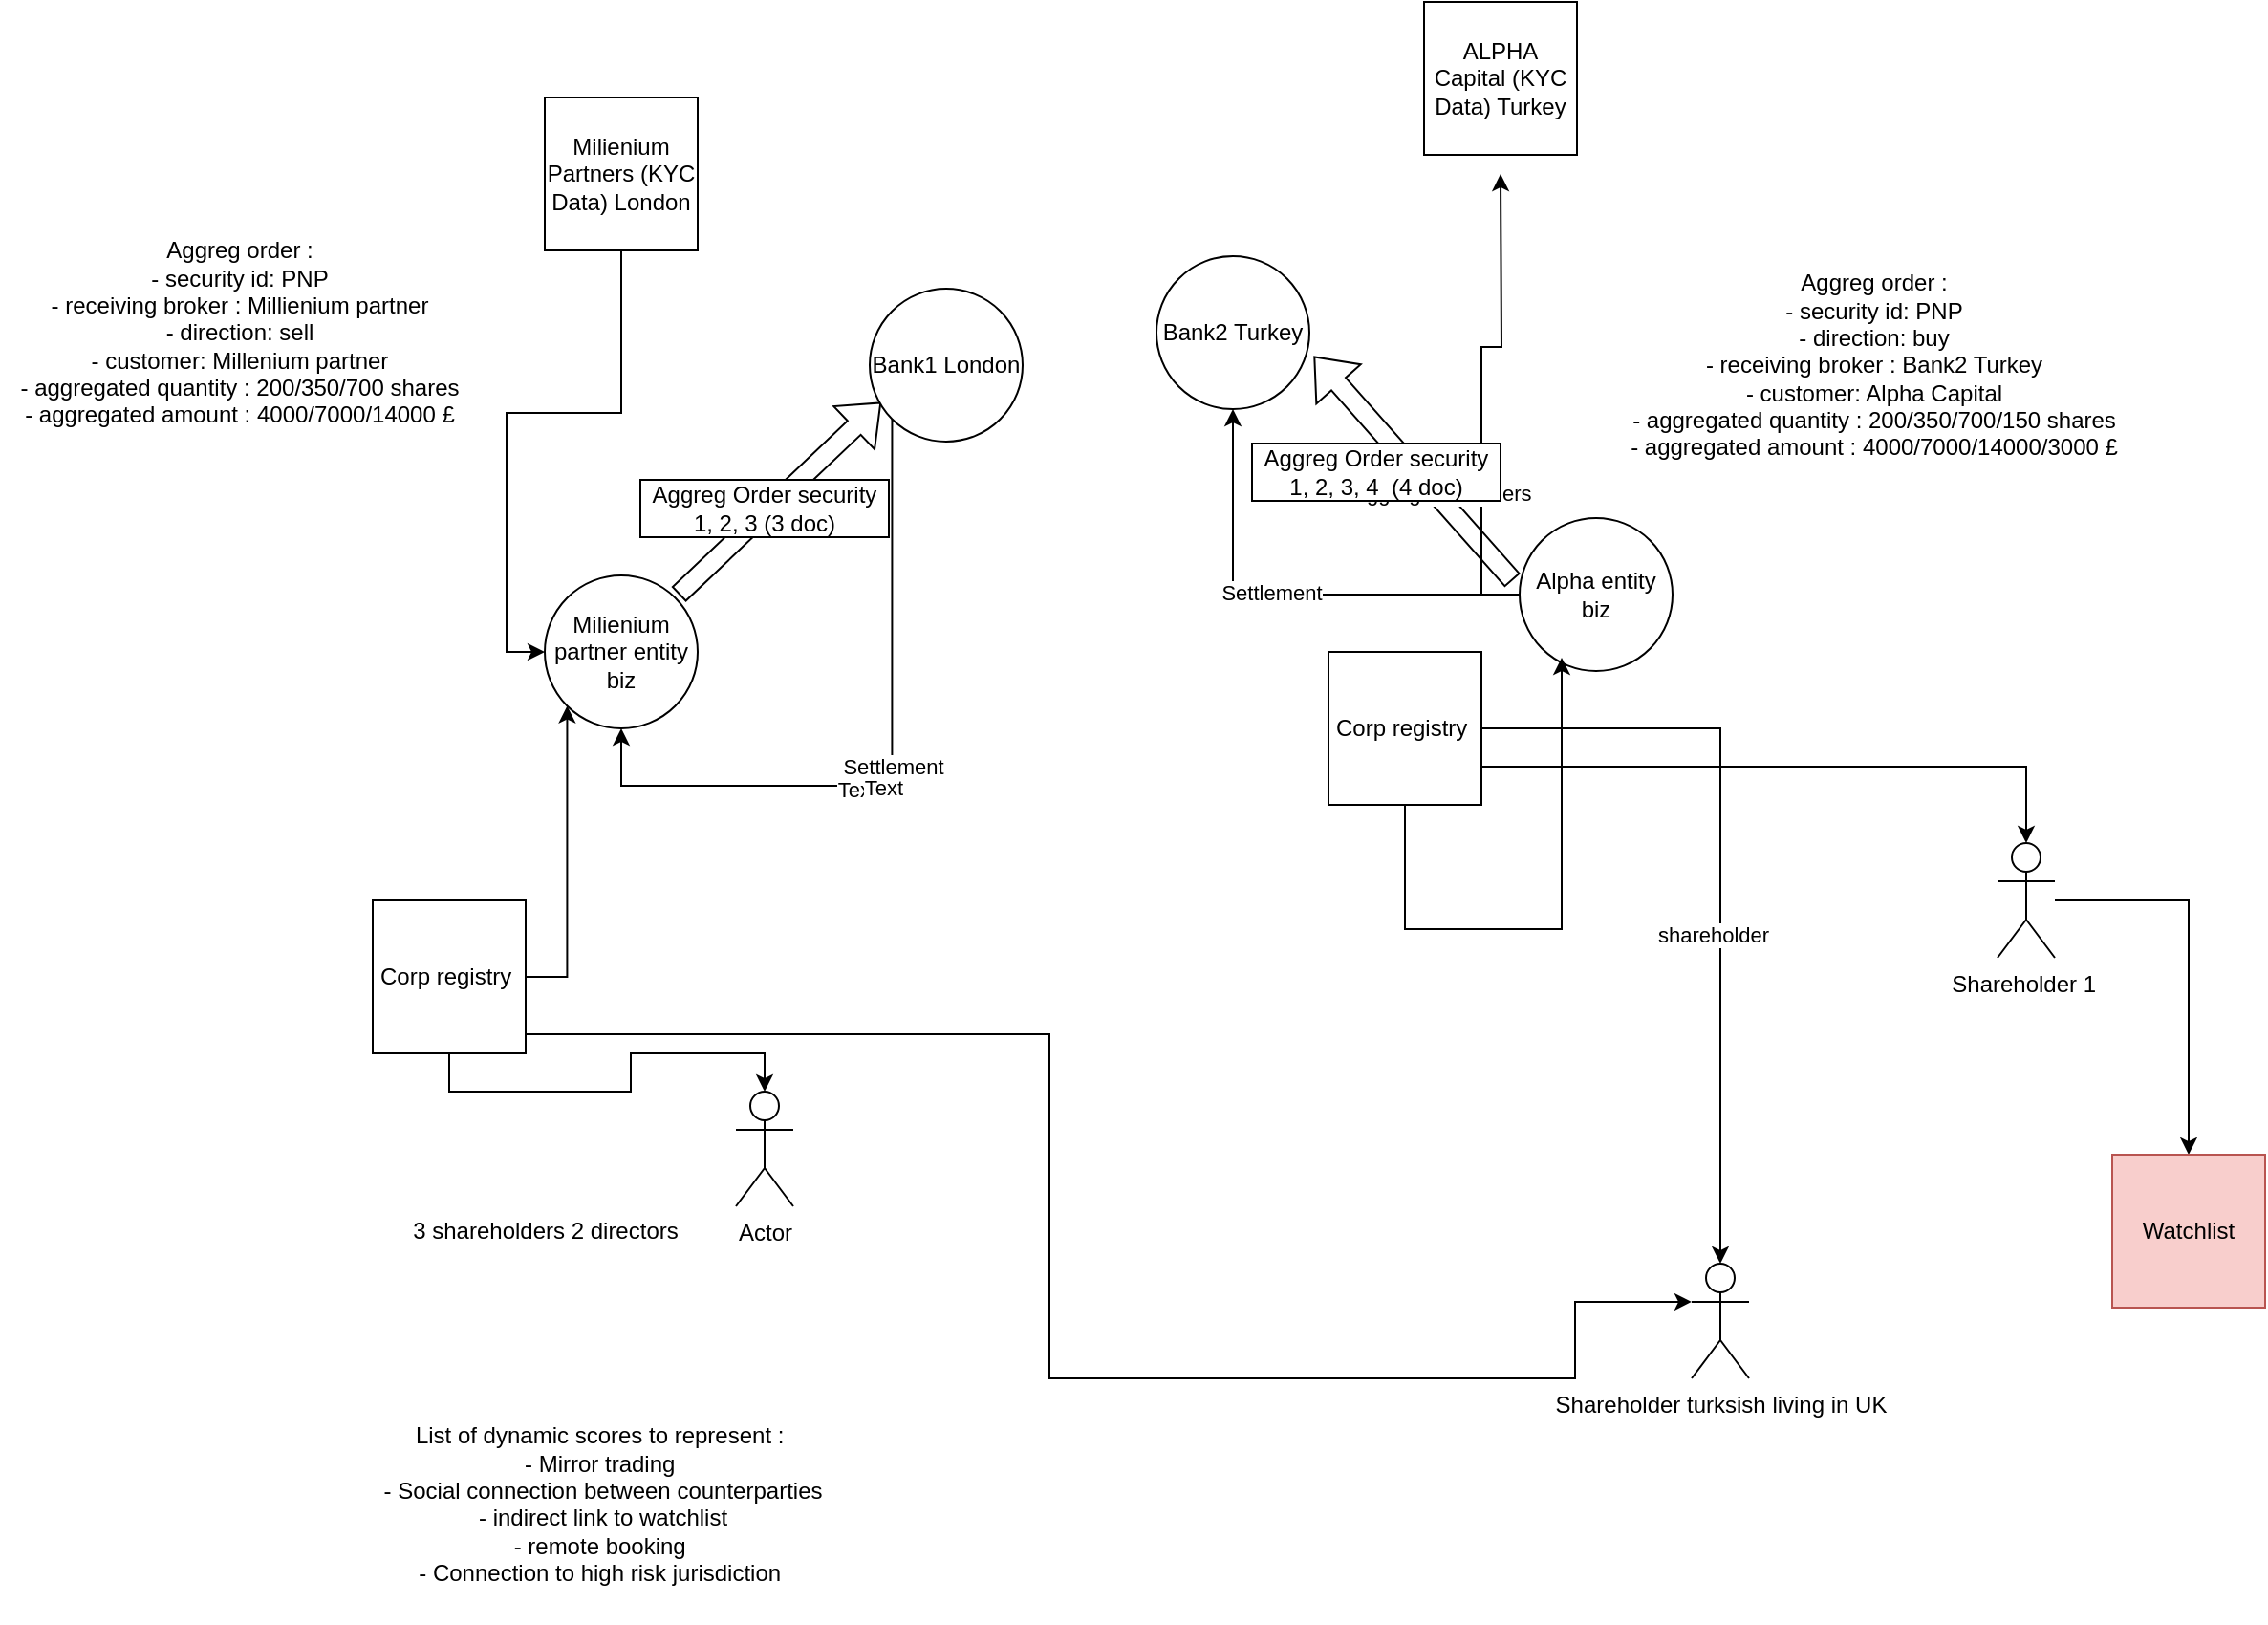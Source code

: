 <mxfile version="24.4.13" type="github">
  <diagram name="Page-1" id="Pn1A8JtH4fjMCvmGHNoi">
    <mxGraphModel dx="1961" dy="896" grid="1" gridSize="10" guides="1" tooltips="1" connect="1" arrows="1" fold="1" page="1" pageScale="1" pageWidth="827" pageHeight="1169" math="0" shadow="0">
      <root>
        <mxCell id="0" />
        <mxCell id="1" parent="0" />
        <mxCell id="2IZwbgm3AdFgwhGqmHC9-1" value="Milienium partner entity biz" style="ellipse;whiteSpace=wrap;html=1;aspect=fixed;" vertex="1" parent="1">
          <mxGeometry x="190" y="360" width="80" height="80" as="geometry" />
        </mxCell>
        <mxCell id="2IZwbgm3AdFgwhGqmHC9-3" style="edgeStyle=orthogonalEdgeStyle;rounded=0;orthogonalLoop=1;jettySize=auto;html=1;exitX=0.5;exitY=1;exitDx=0;exitDy=0;entryX=0;entryY=0.5;entryDx=0;entryDy=0;" edge="1" parent="1" source="2IZwbgm3AdFgwhGqmHC9-2" target="2IZwbgm3AdFgwhGqmHC9-1">
          <mxGeometry relative="1" as="geometry" />
        </mxCell>
        <mxCell id="2IZwbgm3AdFgwhGqmHC9-2" value="Milienium Partners (KYC Data) London" style="whiteSpace=wrap;html=1;aspect=fixed;" vertex="1" parent="1">
          <mxGeometry x="190" y="110" width="80" height="80" as="geometry" />
        </mxCell>
        <mxCell id="2IZwbgm3AdFgwhGqmHC9-4" value="ALPHA Capital (KYC Data) Turkey" style="whiteSpace=wrap;html=1;aspect=fixed;" vertex="1" parent="1">
          <mxGeometry x="650" y="60" width="80" height="80" as="geometry" />
        </mxCell>
        <mxCell id="2IZwbgm3AdFgwhGqmHC9-6" style="edgeStyle=orthogonalEdgeStyle;rounded=0;orthogonalLoop=1;jettySize=auto;html=1;" edge="1" parent="1" source="2IZwbgm3AdFgwhGqmHC9-5">
          <mxGeometry relative="1" as="geometry">
            <mxPoint x="690" y="150" as="targetPoint" />
          </mxGeometry>
        </mxCell>
        <mxCell id="2IZwbgm3AdFgwhGqmHC9-28" style="edgeStyle=orthogonalEdgeStyle;rounded=0;orthogonalLoop=1;jettySize=auto;html=1;entryX=0.5;entryY=1;entryDx=0;entryDy=0;" edge="1" parent="1" source="2IZwbgm3AdFgwhGqmHC9-5" target="2IZwbgm3AdFgwhGqmHC9-11">
          <mxGeometry relative="1" as="geometry" />
        </mxCell>
        <mxCell id="2IZwbgm3AdFgwhGqmHC9-31" value="Settlement" style="edgeLabel;html=1;align=center;verticalAlign=middle;resizable=0;points=[];" vertex="1" connectable="0" parent="2IZwbgm3AdFgwhGqmHC9-28">
          <mxGeometry x="0.045" y="-1" relative="1" as="geometry">
            <mxPoint x="-1" as="offset" />
          </mxGeometry>
        </mxCell>
        <mxCell id="2IZwbgm3AdFgwhGqmHC9-5" value="Alpha entity biz" style="ellipse;whiteSpace=wrap;html=1;aspect=fixed;" vertex="1" parent="1">
          <mxGeometry x="700" y="330" width="80" height="80" as="geometry" />
        </mxCell>
        <mxCell id="2IZwbgm3AdFgwhGqmHC9-8" value="" style="shape=flexArrow;endArrow=classic;html=1;rounded=0;entryX=0.075;entryY=0.742;entryDx=0;entryDy=0;entryPerimeter=0;" edge="1" parent="1" target="2IZwbgm3AdFgwhGqmHC9-10">
          <mxGeometry width="50" height="50" relative="1" as="geometry">
            <mxPoint x="260" y="370" as="sourcePoint" />
            <mxPoint x="310" y="320" as="targetPoint" />
          </mxGeometry>
        </mxCell>
        <mxCell id="2IZwbgm3AdFgwhGqmHC9-12" value="Aggregated Orders" style="edgeLabel;html=1;align=center;verticalAlign=middle;resizable=0;points=[];" vertex="1" connectable="0" parent="2IZwbgm3AdFgwhGqmHC9-8">
          <mxGeometry x="-0.24" y="-2" relative="1" as="geometry">
            <mxPoint as="offset" />
          </mxGeometry>
        </mxCell>
        <mxCell id="2IZwbgm3AdFgwhGqmHC9-10" value="Bank1 London" style="ellipse;whiteSpace=wrap;html=1;aspect=fixed;" vertex="1" parent="1">
          <mxGeometry x="360" y="210" width="80" height="80" as="geometry" />
        </mxCell>
        <mxCell id="2IZwbgm3AdFgwhGqmHC9-26" value="Settlement" style="edgeStyle=orthogonalEdgeStyle;rounded=0;orthogonalLoop=1;jettySize=auto;html=1;exitX=0;exitY=1;exitDx=0;exitDy=0;" edge="1" parent="1" source="2IZwbgm3AdFgwhGqmHC9-10" target="2IZwbgm3AdFgwhGqmHC9-1">
          <mxGeometry relative="1" as="geometry">
            <Array as="points">
              <mxPoint x="372" y="470" />
              <mxPoint x="230" y="470" />
            </Array>
          </mxGeometry>
        </mxCell>
        <mxCell id="2IZwbgm3AdFgwhGqmHC9-27" value="Text" style="edgeLabel;html=1;align=center;verticalAlign=middle;resizable=0;points=[];" vertex="1" connectable="0" parent="2IZwbgm3AdFgwhGqmHC9-26">
          <mxGeometry x="0.162" y="2" relative="1" as="geometry">
            <mxPoint as="offset" />
          </mxGeometry>
        </mxCell>
        <mxCell id="2IZwbgm3AdFgwhGqmHC9-29" value="Text" style="edgeLabel;html=1;align=center;verticalAlign=middle;resizable=0;points=[];" vertex="1" connectable="0" parent="2IZwbgm3AdFgwhGqmHC9-26">
          <mxGeometry x="0.083" y="1" relative="1" as="geometry">
            <mxPoint as="offset" />
          </mxGeometry>
        </mxCell>
        <mxCell id="2IZwbgm3AdFgwhGqmHC9-11" value="Bank2 Turkey" style="ellipse;whiteSpace=wrap;html=1;aspect=fixed;" vertex="1" parent="1">
          <mxGeometry x="510" y="193" width="80" height="80" as="geometry" />
        </mxCell>
        <mxCell id="2IZwbgm3AdFgwhGqmHC9-14" value="Aggreg Order security 1, 2, 3 (3 doc)" style="rounded=0;whiteSpace=wrap;html=1;" vertex="1" parent="1">
          <mxGeometry x="240" y="310" width="130" height="30" as="geometry" />
        </mxCell>
        <mxCell id="2IZwbgm3AdFgwhGqmHC9-15" value="Aggreg order :&lt;div&gt;- security id: PNP&lt;/div&gt;&lt;div&gt;- receiving broker : Millienium partner&lt;/div&gt;&lt;div&gt;- direction: sell&lt;/div&gt;&lt;div&gt;- customer: Millenium partner&lt;/div&gt;&lt;div&gt;- aggregated quantity : 200/350/700 shares&lt;/div&gt;&lt;div&gt;- aggregated amount : 4000/7000/14000 £&lt;/div&gt;" style="text;html=1;align=center;verticalAlign=middle;resizable=0;points=[];autosize=1;strokeColor=none;fillColor=none;" vertex="1" parent="1">
          <mxGeometry x="-95" y="178" width="250" height="110" as="geometry" />
        </mxCell>
        <mxCell id="2IZwbgm3AdFgwhGqmHC9-16" value="" style="shape=flexArrow;endArrow=classic;html=1;rounded=0;entryX=1.029;entryY=0.654;entryDx=0;entryDy=0;entryPerimeter=0;exitX=-0.046;exitY=0.408;exitDx=0;exitDy=0;exitPerimeter=0;" edge="1" parent="1" source="2IZwbgm3AdFgwhGqmHC9-5" target="2IZwbgm3AdFgwhGqmHC9-11">
          <mxGeometry width="50" height="50" relative="1" as="geometry">
            <mxPoint x="580" y="351" as="sourcePoint" />
            <mxPoint x="686" y="250" as="targetPoint" />
          </mxGeometry>
        </mxCell>
        <mxCell id="2IZwbgm3AdFgwhGqmHC9-17" value="Aggregated Orders" style="edgeLabel;html=1;align=center;verticalAlign=middle;resizable=0;points=[];" vertex="1" connectable="0" parent="2IZwbgm3AdFgwhGqmHC9-16">
          <mxGeometry x="-0.24" y="-2" relative="1" as="geometry">
            <mxPoint as="offset" />
          </mxGeometry>
        </mxCell>
        <mxCell id="2IZwbgm3AdFgwhGqmHC9-18" value="Aggreg Order security 1, 2, 3, 4&amp;nbsp; (4 doc)" style="rounded=0;whiteSpace=wrap;html=1;" vertex="1" parent="1">
          <mxGeometry x="560" y="291" width="130" height="30" as="geometry" />
        </mxCell>
        <mxCell id="2IZwbgm3AdFgwhGqmHC9-19" value="Aggreg order :&lt;div&gt;- security id: PNP&lt;/div&gt;&lt;div&gt;- direction: buy&lt;/div&gt;&lt;div&gt;- receiving broker : Bank2 Turkey&lt;/div&gt;&lt;div&gt;- customer: Alpha Capital&lt;/div&gt;&lt;div&gt;- aggregated quantity : 200/350/700/150 shares&lt;/div&gt;&lt;div&gt;- aggregated amount : 4000/7000/14000/3000 £&lt;/div&gt;" style="text;html=1;align=center;verticalAlign=middle;resizable=0;points=[];autosize=1;strokeColor=none;fillColor=none;" vertex="1" parent="1">
          <mxGeometry x="745" y="195" width="280" height="110" as="geometry" />
        </mxCell>
        <mxCell id="2IZwbgm3AdFgwhGqmHC9-34" style="edgeStyle=orthogonalEdgeStyle;rounded=0;orthogonalLoop=1;jettySize=auto;html=1;entryX=0;entryY=1;entryDx=0;entryDy=0;" edge="1" parent="1" source="2IZwbgm3AdFgwhGqmHC9-33" target="2IZwbgm3AdFgwhGqmHC9-1">
          <mxGeometry relative="1" as="geometry">
            <Array as="points">
              <mxPoint x="202" y="570" />
            </Array>
          </mxGeometry>
        </mxCell>
        <mxCell id="2IZwbgm3AdFgwhGqmHC9-36" style="edgeStyle=orthogonalEdgeStyle;rounded=0;orthogonalLoop=1;jettySize=auto;html=1;exitX=0.5;exitY=1;exitDx=0;exitDy=0;" edge="1" parent="1" source="2IZwbgm3AdFgwhGqmHC9-33" target="2IZwbgm3AdFgwhGqmHC9-35">
          <mxGeometry relative="1" as="geometry" />
        </mxCell>
        <mxCell id="2IZwbgm3AdFgwhGqmHC9-33" value="Corp registry&amp;nbsp;" style="whiteSpace=wrap;html=1;aspect=fixed;" vertex="1" parent="1">
          <mxGeometry x="100" y="530" width="80" height="80" as="geometry" />
        </mxCell>
        <mxCell id="2IZwbgm3AdFgwhGqmHC9-35" value="Actor" style="shape=umlActor;verticalLabelPosition=bottom;verticalAlign=top;html=1;outlineConnect=0;" vertex="1" parent="1">
          <mxGeometry x="290" y="630" width="30" height="60" as="geometry" />
        </mxCell>
        <mxCell id="2IZwbgm3AdFgwhGqmHC9-37" value="3 shareholders 2 directors" style="text;html=1;align=center;verticalAlign=middle;resizable=0;points=[];autosize=1;strokeColor=none;fillColor=none;" vertex="1" parent="1">
          <mxGeometry x="110" y="688" width="160" height="30" as="geometry" />
        </mxCell>
        <mxCell id="2IZwbgm3AdFgwhGqmHC9-47" style="edgeStyle=orthogonalEdgeStyle;rounded=0;orthogonalLoop=1;jettySize=auto;html=1;entryX=0.5;entryY=0;entryDx=0;entryDy=0;" edge="1" parent="1" source="2IZwbgm3AdFgwhGqmHC9-38" target="2IZwbgm3AdFgwhGqmHC9-46">
          <mxGeometry relative="1" as="geometry" />
        </mxCell>
        <mxCell id="2IZwbgm3AdFgwhGqmHC9-38" value="Shareholder 1&amp;nbsp;" style="shape=umlActor;verticalLabelPosition=bottom;verticalAlign=top;html=1;outlineConnect=0;" vertex="1" parent="1">
          <mxGeometry x="950" y="500" width="30" height="60" as="geometry" />
        </mxCell>
        <mxCell id="2IZwbgm3AdFgwhGqmHC9-41" style="edgeStyle=orthogonalEdgeStyle;rounded=0;orthogonalLoop=1;jettySize=auto;html=1;exitX=1;exitY=0.75;exitDx=0;exitDy=0;entryX=0;entryY=0.333;entryDx=0;entryDy=0;entryPerimeter=0;" edge="1" parent="1" target="2IZwbgm3AdFgwhGqmHC9-44" source="2IZwbgm3AdFgwhGqmHC9-33">
          <mxGeometry relative="1" as="geometry">
            <mxPoint x="190" y="600" as="sourcePoint" />
            <mxPoint x="728.5" y="560.6" as="targetPoint" />
            <Array as="points">
              <mxPoint x="180" y="600" />
              <mxPoint x="454" y="600" />
              <mxPoint x="454" y="780" />
              <mxPoint x="729" y="780" />
              <mxPoint x="729" y="740" />
            </Array>
          </mxGeometry>
        </mxCell>
        <mxCell id="2IZwbgm3AdFgwhGqmHC9-44" value="Shareholder turksish living in UK" style="shape=umlActor;verticalLabelPosition=bottom;verticalAlign=top;html=1;outlineConnect=0;" vertex="1" parent="1">
          <mxGeometry x="790" y="720" width="30" height="60" as="geometry" />
        </mxCell>
        <mxCell id="2IZwbgm3AdFgwhGqmHC9-46" value="Watchlist" style="whiteSpace=wrap;html=1;aspect=fixed;fillColor=#f8cecc;strokeColor=#b85450;" vertex="1" parent="1">
          <mxGeometry x="1010" y="663" width="80" height="80" as="geometry" />
        </mxCell>
        <mxCell id="2IZwbgm3AdFgwhGqmHC9-48" style="edgeStyle=orthogonalEdgeStyle;rounded=0;orthogonalLoop=1;jettySize=auto;html=1;entryX=0;entryY=1;entryDx=0;entryDy=0;" edge="1" parent="1" source="2IZwbgm3AdFgwhGqmHC9-49">
          <mxGeometry relative="1" as="geometry">
            <mxPoint x="722" y="403" as="targetPoint" />
            <Array as="points">
              <mxPoint x="722" y="545" />
            </Array>
          </mxGeometry>
        </mxCell>
        <mxCell id="2IZwbgm3AdFgwhGqmHC9-49" value="Corp registry&amp;nbsp;" style="whiteSpace=wrap;html=1;aspect=fixed;" vertex="1" parent="1">
          <mxGeometry x="600" y="400" width="80" height="80" as="geometry" />
        </mxCell>
        <mxCell id="2IZwbgm3AdFgwhGqmHC9-50" style="edgeStyle=orthogonalEdgeStyle;rounded=0;orthogonalLoop=1;jettySize=auto;html=1;entryX=0.5;entryY=0;entryDx=0;entryDy=0;entryPerimeter=0;" edge="1" parent="1" source="2IZwbgm3AdFgwhGqmHC9-49" target="2IZwbgm3AdFgwhGqmHC9-44">
          <mxGeometry relative="1" as="geometry" />
        </mxCell>
        <mxCell id="2IZwbgm3AdFgwhGqmHC9-51" value="shareholder" style="edgeLabel;html=1;align=center;verticalAlign=middle;resizable=0;points=[];" vertex="1" connectable="0" parent="2IZwbgm3AdFgwhGqmHC9-50">
          <mxGeometry x="0.148" y="-4" relative="1" as="geometry">
            <mxPoint as="offset" />
          </mxGeometry>
        </mxCell>
        <mxCell id="2IZwbgm3AdFgwhGqmHC9-52" value="List of dynamic scores to represent :&amp;nbsp;&lt;div&gt;- Mirror trading&amp;nbsp;&lt;/div&gt;&lt;div&gt;- Social connection between counterparties&lt;/div&gt;&lt;div&gt;- indirect link to watchlist&lt;/div&gt;&lt;div&gt;- remote booking&amp;nbsp;&lt;/div&gt;&lt;div&gt;- Connection to high risk jurisdiction&amp;nbsp;&lt;/div&gt;&lt;div&gt;&lt;br&gt;&lt;/div&gt;" style="text;html=1;align=center;verticalAlign=middle;resizable=0;points=[];autosize=1;strokeColor=none;fillColor=none;" vertex="1" parent="1">
          <mxGeometry x="95" y="798" width="250" height="110" as="geometry" />
        </mxCell>
        <mxCell id="2IZwbgm3AdFgwhGqmHC9-53" style="edgeStyle=orthogonalEdgeStyle;rounded=0;orthogonalLoop=1;jettySize=auto;html=1;exitX=1;exitY=0.75;exitDx=0;exitDy=0;entryX=0.5;entryY=0;entryDx=0;entryDy=0;entryPerimeter=0;" edge="1" parent="1" source="2IZwbgm3AdFgwhGqmHC9-49" target="2IZwbgm3AdFgwhGqmHC9-38">
          <mxGeometry relative="1" as="geometry" />
        </mxCell>
      </root>
    </mxGraphModel>
  </diagram>
</mxfile>
